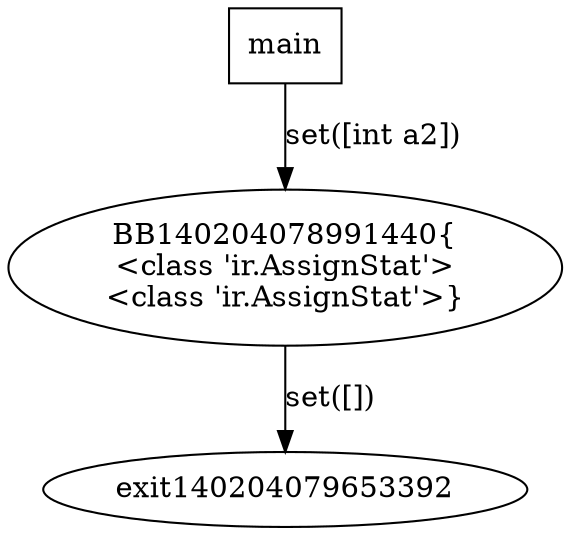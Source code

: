 digraph G {
140204078991440 [label="BB140204078991440{\n<class 'ir.AssignStat'>\n<class 'ir.AssignStat'>}"];
140204078991440 -> exit140204079653392 [label="set([])"];
main [shape=box];
main -> 140204078991440 [label="set([int a2])"];
}
